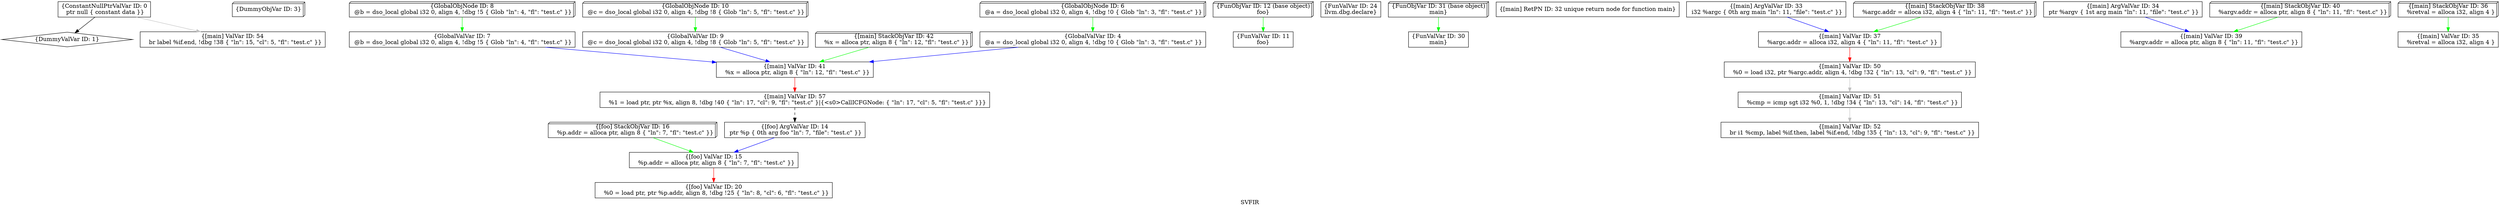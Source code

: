 digraph "SVFIR" {
	label="SVFIR";

	Node0x55f54ffacb00 [shape=record,shape=box,label="{ConstantNullPtrValVar ID: 0\n ptr null \{ constant data \}}"];
	Node0x55f54ffacb00 -> Node0x55f54ff9c250[color=black];
	Node0x55f54ffacb00 -> Node0x55f54ffc35e0[color=grey];
	Node0x55f54ff9c250 [shape=record,shape=diamond,label="{DummyValVar ID: 1}"];
	Node0x55f54ffac930 [shape=record,shape=box3d,label="{DummyObjVar ID: 3}"];
	Node0x55f550016c90 [shape=record,shape=box,label="{GlobalValVar ID: 4\n @a = dso_local global i32 0, align 4, !dbg !0 \{ Glob \"ln\": 3, \"fl\": \"test.c\" \}}"];
	Node0x55f550016c90 -> Node0x55f5500227d0[color=blue];
	Node0x55f54ff953d0 [shape=record,shape=box3d,label="{GlobalObjNode ID: 6\n @a = dso_local global i32 0, align 4, !dbg !0 \{ Glob \"ln\": 3, \"fl\": \"test.c\" \}}"];
	Node0x55f54ff953d0 -> Node0x55f550016c90[color=green];
	Node0x55f550016390 [shape=record,shape=box,label="{GlobalValVar ID: 7\n @b = dso_local global i32 0, align 4, !dbg !5 \{ Glob \"ln\": 4, \"fl\": \"test.c\" \}}"];
	Node0x55f550016390 -> Node0x55f5500227d0[color=blue];
	Node0x55f54ffc5740 [shape=record,shape=box3d,label="{GlobalObjNode ID: 8\n @b = dso_local global i32 0, align 4, !dbg !5 \{ Glob \"ln\": 4, \"fl\": \"test.c\" \}}"];
	Node0x55f54ffc5740 -> Node0x55f550016390[color=green];
	Node0x55f550015f90 [shape=record,shape=box,label="{GlobalValVar ID: 9\n @c = dso_local global i32 0, align 4, !dbg !8 \{ Glob \"ln\": 5, \"fl\": \"test.c\" \}}"];
	Node0x55f550015f90 -> Node0x55f5500227d0[color=blue];
	Node0x55f54ffacea0 [shape=record,shape=box3d,label="{GlobalObjNode ID: 10\n @c = dso_local global i32 0, align 4, !dbg !8 \{ Glob \"ln\": 5, \"fl\": \"test.c\" \}}"];
	Node0x55f54ffacea0 -> Node0x55f550015f90[color=green];
	Node0x55f54ffa3c50 [shape=record,shape=box,label="{FunValVar ID: 11\nfoo}"];
	Node0x55f54ffc4d70 [shape=record,shape=box3d,label="{FunObjVar ID: 12 (base object)\nfoo}"];
	Node0x55f54ffc4d70 -> Node0x55f54ffa3c50[color=green];
	Node0x55f54ffc3d20 [shape=record,shape=box,label="{[foo] ArgValVar ID: 14\n ptr %p \{ 0th arg foo \"ln\": 7, \"file\": \"test.c\" \}}"];
	Node0x55f54ffc3d20 -> Node0x55f54ffdfd90[color=blue];
	Node0x55f54ffdfd90 [shape=record,shape=box,label="{[foo] ValVar ID: 15\n   %p.addr = alloca ptr, align 8 \{ \"ln\": 7, \"fl\": \"test.c\" \}}"];
	Node0x55f54ffdfd90 -> Node0x55f54ffc5940[color=red];
	Node0x55f550023700 [shape=record,shape=box3d,label="{[foo] StackObjVar ID: 16\n   %p.addr = alloca ptr, align 8 \{ \"ln\": 7, \"fl\": \"test.c\" \}}"];
	Node0x55f550023700 -> Node0x55f54ffdfd90[color=green];
	Node0x55f54ffc5940 [shape=record,shape=box,label="{[foo] ValVar ID: 20\n   %0 = load ptr, ptr %p.addr, align 8, !dbg !25 \{ \"ln\": 8, \"cl\": 6, \"fl\": \"test.c\" \}}"];
	Node0x55f54ffdfb00 [shape=record,shape=box,label="{FunValVar ID: 24\nllvm.dbg.declare}"];
	Node0x55f54ff9fe10 [shape=record,shape=box,label="{FunValVar ID: 30\nmain}"];
	Node0x55f54ffbeef0 [shape=record,shape=box3d,label="{FunObjVar ID: 31 (base object)\nmain}"];
	Node0x55f54ffbeef0 -> Node0x55f54ff9fe10[color=green];
	Node0x55f54ffd8a20 [shape=record,shape=box,label="{[main] RetPN ID: 32 unique return node for function main}"];
	Node0x55f54ffc3ef0 [shape=record,shape=box,label="{[main] ArgValVar ID: 33\n i32 %argc \{ 0th arg main \"ln\": 11, \"file\": \"test.c\" \}}"];
	Node0x55f54ffc3ef0 -> Node0x55f54ffbf2f0[color=blue];
	Node0x55f550015a20 [shape=record,shape=box,label="{[main] ArgValVar ID: 34\n ptr %argv \{ 1st arg main \"ln\": 11, \"file\": \"test.c\" \}}"];
	Node0x55f550015a20 -> Node0x55f550001410[color=blue];
	Node0x55f550023cf0 [shape=record,shape=box,label="{[main] ValVar ID: 35\n   %retval = alloca i32, align 4 }"];
	Node0x55f54ffe5140 [shape=record,shape=box3d,label="{[main] StackObjVar ID: 36\n   %retval = alloca i32, align 4 }"];
	Node0x55f54ffe5140 -> Node0x55f550023cf0[color=green];
	Node0x55f54ffbf2f0 [shape=record,shape=box,label="{[main] ValVar ID: 37\n   %argc.addr = alloca i32, align 4 \{ \"ln\": 11, \"fl\": \"test.c\" \}}"];
	Node0x55f54ffbf2f0 -> Node0x55f54ffc5d00[color=red];
	Node0x55f54ffc1f90 [shape=record,shape=box3d,label="{[main] StackObjVar ID: 38\n   %argc.addr = alloca i32, align 4 \{ \"ln\": 11, \"fl\": \"test.c\" \}}"];
	Node0x55f54ffc1f90 -> Node0x55f54ffbf2f0[color=green];
	Node0x55f550001410 [shape=record,shape=box,label="{[main] ValVar ID: 39\n   %argv.addr = alloca ptr, align 8 \{ \"ln\": 11, \"fl\": \"test.c\" \}}"];
	Node0x55f54fff9fc0 [shape=record,shape=box3d,label="{[main] StackObjVar ID: 40\n   %argv.addr = alloca ptr, align 8 \{ \"ln\": 11, \"fl\": \"test.c\" \}}"];
	Node0x55f54fff9fc0 -> Node0x55f550001410[color=green];
	Node0x55f5500227d0 [shape=record,shape=box,label="{[main] ValVar ID: 41\n   %x = alloca ptr, align 8 \{ \"ln\": 12, \"fl\": \"test.c\" \}}"];
	Node0x55f5500227d0 -> Node0x55f550022430[color=red];
	Node0x55f54ffaa900 [shape=record,shape=box3d,label="{[main] StackObjVar ID: 42\n   %x = alloca ptr, align 8 \{ \"ln\": 12, \"fl\": \"test.c\" \}}"];
	Node0x55f54ffaa900 -> Node0x55f5500227d0[color=green];
	Node0x55f54ffc5d00 [shape=record,shape=box,label="{[main] ValVar ID: 50\n   %0 = load i32, ptr %argc.addr, align 4, !dbg !32 \{ \"ln\": 13, \"cl\": 9, \"fl\": \"test.c\" \}}"];
	Node0x55f54ffc5d00 -> Node0x55f54ffc37b0[color=grey];
	Node0x55f54ffc37b0 [shape=record,shape=box,label="{[main] ValVar ID: 51\n   %cmp = icmp sgt i32 %0, 1, !dbg !34 \{ \"ln\": 13, \"cl\": 14, \"fl\": \"test.c\" \}}"];
	Node0x55f54ffc37b0 -> Node0x55f54ffd80a0[color=grey];
	Node0x55f54ffd80a0 [shape=record,shape=box,label="{[main] ValVar ID: 52\n   br i1 %cmp, label %if.then, label %if.end, !dbg !35 \{ \"ln\": 13, \"cl\": 9, \"fl\": \"test.c\" \}}"];
	Node0x55f54ffc35e0 [shape=record,shape=box,label="{[main] ValVar ID: 54\n   br label %if.end, !dbg !38 \{ \"ln\": 15, \"cl\": 5, \"fl\": \"test.c\" \}}"];
	Node0x55f550022430 [shape=record,shape=box,label="{[main] ValVar ID: 57\n   %1 = load ptr, ptr %x, align 8, !dbg !40 \{ \"ln\": 17, \"cl\": 9, \"fl\": \"test.c\" \}|{<s0>CallICFGNode: \{ \"ln\": 17, \"cl\": 5, \"fl\": \"test.c\" \}}}"];
	Node0x55f550022430:s0 -> Node0x55f54ffc3d20[color=black,style=dashed];
}
